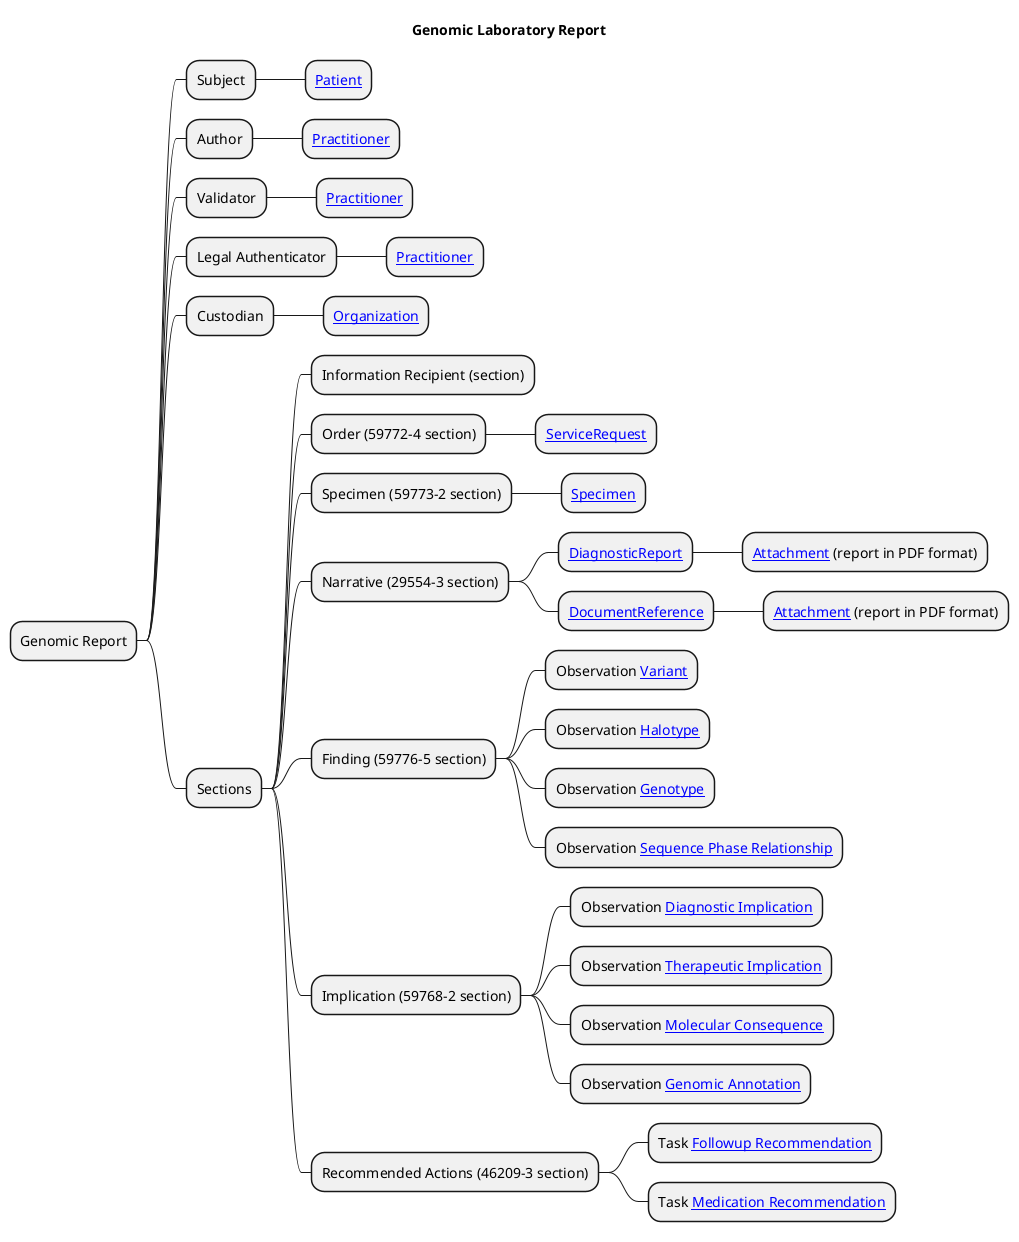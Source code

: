 @startmindmap

title "Genomic Laboratory Report"

* Genomic Report
** Subject
*** [[StructureDefinition-Patient.html Patient]]
** Author
*** [[StructureDefinition-Practitioner.html Practitioner]]
** Validator
*** [[StructureDefinition-Practitioner.html Practitioner]]
** Legal Authenticator
*** [[StructureDefinition-Practitioner.html Practitioner]]
** Custodian
*** [[StructureDefinition-Organization.html Organization]]
** Sections
*** Information Recipient (section)
*** Order (59772-4 section)
**** [[StructureDefinition-ServiceRequest.html ServiceRequest]]
*** Specimen (59773-2 section)
**** [[StructureDefinition-Specimen.html Specimen]]
*** Narrative (29554-3 section)
**** [[StructureDefinition-DiagnosticReport.html DiagnosticReport]]
***** [[StructureDefinition-NWAttachment.html Attachment]] (report in PDF format)
**** [[StructureDefinition-DocumentReference.html DocumentReference]]
***** [[StructureDefinition-NWAttachment.html Attachment]] (report in PDF format)
*** Finding (59776-5 section)
**** Observation [[StructureDefinition-Observation-Variant.html Variant]]
**** Observation [[http://hl7.org/fhir/uv/genomics-reporting/StructureDefinition/haplotype Halotype]]
**** Observation [[https://build.fhir.org/ig/HL7/genomics-reporting/StructureDefinition-genotype.html Genotype]]
**** Observation [[http://hl7.org/fhir/uv/genomics-reporting/StructureDefinition/sequence-phase-relationship Sequence Phase Relationship]]
*** Implication (59768-2 section)
**** Observation [[StructureDefinition-Observation-DiagnosticImplication.html Diagnostic Implication]]
**** Observation [[StructureDefinition-Observation-TherapeuticImplication.html Therapeutic Implication]]
**** Observation [[https://build.fhir.org/ig/HL7/genomics-reporting/StructureDefinition-molecular-consequence.html Molecular Consequence]]
**** Observation [[https://build.fhir.org/ig/HL7/genomics-reporting/StructureDefinition-genomic-annotation.html Genomic Annotation]]
*** Recommended Actions (46209-3 section)
**** Task [[https://build.fhir.org/ig/HL7/genomics-reporting/StructureDefinition-followup-recommendation.html Followup Recommendation]]
**** Task [[https://build.fhir.org/ig/HL7/genomics-reporting/StructureDefinition-medication-recommendation.html Medication Recommendation]]

@endmindmap
